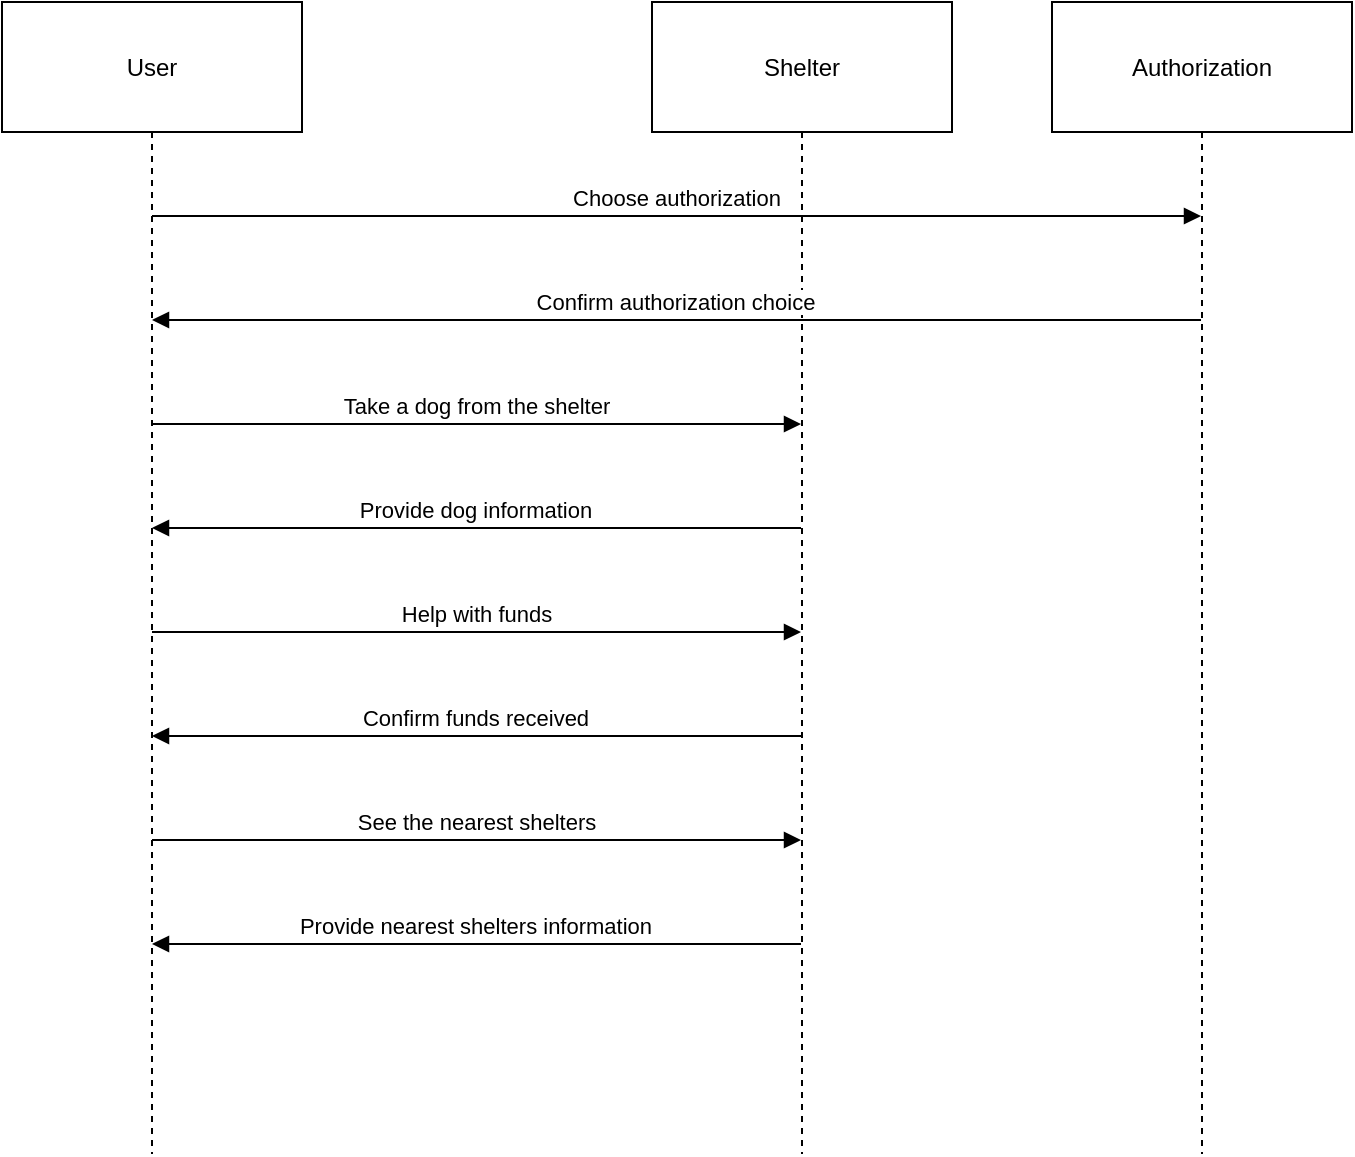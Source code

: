 <mxGraphModel><root><mxCell id="0"/><mxCell id="1" parent="0"/><mxCell id="2" value="User" style="shape=umlLifeline;perimeter=lifelinePerimeter;whiteSpace=wrap;container=1;dropTarget=0;collapsible=0;recursiveResize=0;outlineConnect=0;portConstraint=eastwest;newEdgeStyle={&quot;edgeStyle&quot;:&quot;elbowEdgeStyle&quot;,&quot;elbow&quot;:&quot;vertical&quot;,&quot;curved&quot;:0,&quot;rounded&quot;:0};size=65;" vertex="1" parent="1"><mxGeometry width="150" height="576" as="geometry"/></mxCell><mxCell id="3" value="Shelter" style="shape=umlLifeline;perimeter=lifelinePerimeter;whiteSpace=wrap;container=1;dropTarget=0;collapsible=0;recursiveResize=0;outlineConnect=0;portConstraint=eastwest;newEdgeStyle={&quot;edgeStyle&quot;:&quot;elbowEdgeStyle&quot;,&quot;elbow&quot;:&quot;vertical&quot;,&quot;curved&quot;:0,&quot;rounded&quot;:0};size=65;" vertex="1" parent="1"><mxGeometry x="325" width="150" height="576" as="geometry"/></mxCell><mxCell id="4" value="Authorization" style="shape=umlLifeline;perimeter=lifelinePerimeter;whiteSpace=wrap;container=1;dropTarget=0;collapsible=0;recursiveResize=0;outlineConnect=0;portConstraint=eastwest;newEdgeStyle={&quot;edgeStyle&quot;:&quot;elbowEdgeStyle&quot;,&quot;elbow&quot;:&quot;vertical&quot;,&quot;curved&quot;:0,&quot;rounded&quot;:0};size=65;" vertex="1" parent="1"><mxGeometry x="525" width="150" height="576" as="geometry"/></mxCell><mxCell id="5" value="Choose authorization" style="verticalAlign=bottom;endArrow=block;edgeStyle=elbowEdgeStyle;elbow=vertical;curved=0;rounded=0;" edge="1" parent="1" source="2" target="4"><mxGeometry relative="1" as="geometry"><Array as="points"><mxPoint x="346" y="107"/></Array></mxGeometry></mxCell><mxCell id="6" value="Confirm authorization choice" style="verticalAlign=bottom;endArrow=block;edgeStyle=elbowEdgeStyle;elbow=vertical;curved=0;rounded=0;" edge="1" parent="1" source="4" target="2"><mxGeometry relative="1" as="geometry"><Array as="points"><mxPoint x="349" y="159"/></Array></mxGeometry></mxCell><mxCell id="7" value="Take a dog from the shelter" style="verticalAlign=bottom;endArrow=block;edgeStyle=elbowEdgeStyle;elbow=vertical;curved=0;rounded=0;" edge="1" parent="1" source="2" target="3"><mxGeometry relative="1" as="geometry"><Array as="points"><mxPoint x="246" y="211"/></Array></mxGeometry></mxCell><mxCell id="8" value="Provide dog information" style="verticalAlign=bottom;endArrow=block;edgeStyle=elbowEdgeStyle;elbow=vertical;curved=0;rounded=0;" edge="1" parent="1" source="3" target="2"><mxGeometry relative="1" as="geometry"><Array as="points"><mxPoint x="249" y="263"/></Array></mxGeometry></mxCell><mxCell id="9" value="Help with funds" style="verticalAlign=bottom;endArrow=block;edgeStyle=elbowEdgeStyle;elbow=vertical;curved=0;rounded=0;" edge="1" parent="1" source="2" target="3"><mxGeometry relative="1" as="geometry"><Array as="points"><mxPoint x="246" y="315"/></Array></mxGeometry></mxCell><mxCell id="10" value="Confirm funds received" style="verticalAlign=bottom;endArrow=block;edgeStyle=elbowEdgeStyle;elbow=vertical;curved=0;rounded=0;" edge="1" parent="1" source="3" target="2"><mxGeometry relative="1" as="geometry"><Array as="points"><mxPoint x="249" y="367"/></Array></mxGeometry></mxCell><mxCell id="11" value="See the nearest shelters" style="verticalAlign=bottom;endArrow=block;edgeStyle=elbowEdgeStyle;elbow=vertical;curved=0;rounded=0;" edge="1" parent="1" source="2" target="3"><mxGeometry relative="1" as="geometry"><Array as="points"><mxPoint x="246" y="419"/></Array></mxGeometry></mxCell><mxCell id="12" value="Provide nearest shelters information" style="verticalAlign=bottom;endArrow=block;edgeStyle=elbowEdgeStyle;elbow=vertical;curved=0;rounded=0;" edge="1" parent="1" source="3" target="2"><mxGeometry relative="1" as="geometry"><Array as="points"><mxPoint x="249" y="471"/></Array></mxGeometry></mxCell></root></mxGraphModel>